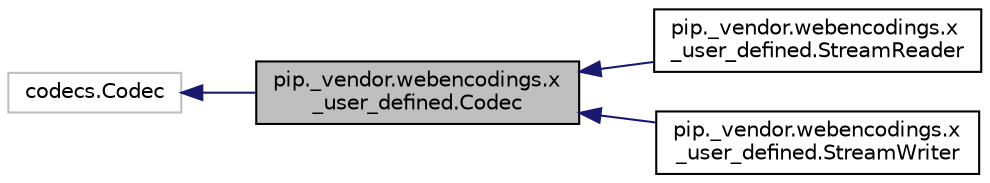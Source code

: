 digraph "pip._vendor.webencodings.x_user_defined.Codec"
{
 // LATEX_PDF_SIZE
  edge [fontname="Helvetica",fontsize="10",labelfontname="Helvetica",labelfontsize="10"];
  node [fontname="Helvetica",fontsize="10",shape=record];
  rankdir="LR";
  Node1 [label="pip._vendor.webencodings.x\l_user_defined.Codec",height=0.2,width=0.4,color="black", fillcolor="grey75", style="filled", fontcolor="black",tooltip="Codec APIs."];
  Node2 -> Node1 [dir="back",color="midnightblue",fontsize="10",style="solid",fontname="Helvetica"];
  Node2 [label="codecs.Codec",height=0.2,width=0.4,color="grey75", fillcolor="white", style="filled",tooltip=" "];
  Node1 -> Node3 [dir="back",color="midnightblue",fontsize="10",style="solid",fontname="Helvetica"];
  Node3 [label="pip._vendor.webencodings.x\l_user_defined.StreamReader",height=0.2,width=0.4,color="black", fillcolor="white", style="filled",URL="$classpip_1_1__vendor_1_1webencodings_1_1x__user__defined_1_1StreamReader.html",tooltip=" "];
  Node1 -> Node4 [dir="back",color="midnightblue",fontsize="10",style="solid",fontname="Helvetica"];
  Node4 [label="pip._vendor.webencodings.x\l_user_defined.StreamWriter",height=0.2,width=0.4,color="black", fillcolor="white", style="filled",URL="$classpip_1_1__vendor_1_1webencodings_1_1x__user__defined_1_1StreamWriter.html",tooltip=" "];
}
